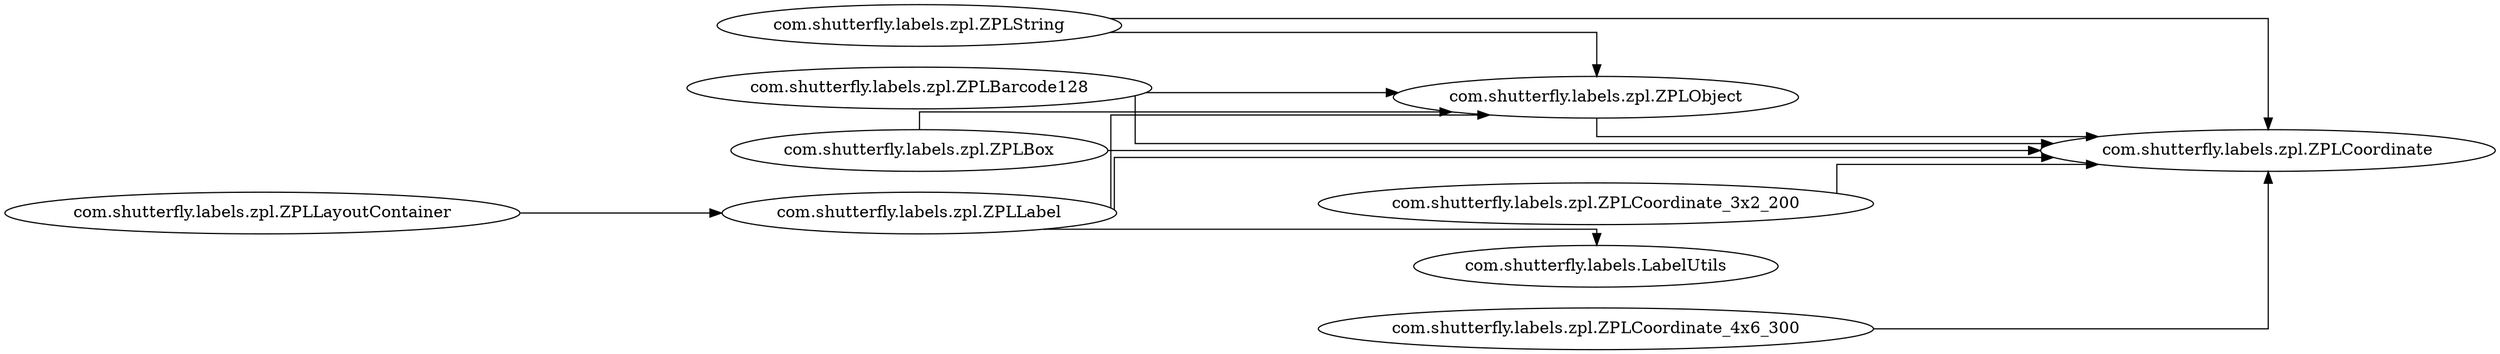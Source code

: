 digraph dependencyGraph {
 concentrate=true;
 rankdir="LR"; 
ranksep="2.0";
"com.shutterfly.labels.zpl.ZPLBarcode128"; 
"com.shutterfly.labels.zpl.ZPLBarcode128"->"com.shutterfly.labels.zpl.ZPLObject";
"com.shutterfly.labels.zpl.ZPLBarcode128"->"com.shutterfly.labels.zpl.ZPLCoordinate";
"com.shutterfly.labels.zpl.ZPLBox"; 
"com.shutterfly.labels.zpl.ZPLBox"->"com.shutterfly.labels.zpl.ZPLObject";
"com.shutterfly.labels.zpl.ZPLBox"->"com.shutterfly.labels.zpl.ZPLCoordinate";
"com.shutterfly.labels.zpl.ZPLCoordinate"; 
"com.shutterfly.labels.zpl.ZPLCoordinate_3x2_200"; 
"com.shutterfly.labels.zpl.ZPLCoordinate_3x2_200"->"com.shutterfly.labels.zpl.ZPLCoordinate";
"com.shutterfly.labels.zpl.ZPLCoordinate_4x6_300"; 
"com.shutterfly.labels.zpl.ZPLCoordinate_4x6_300"->"com.shutterfly.labels.zpl.ZPLCoordinate";
"com.shutterfly.labels.zpl.ZPLLabel"; 
"com.shutterfly.labels.zpl.ZPLLabel"->"com.shutterfly.labels.zpl.ZPLObject";
"com.shutterfly.labels.zpl.ZPLLabel"->"com.shutterfly.labels.zpl.ZPLCoordinate";
"com.shutterfly.labels.zpl.ZPLLabel"->"com.shutterfly.labels.LabelUtils";
"com.shutterfly.labels.zpl.ZPLLayoutContainer"; 
"com.shutterfly.labels.zpl.ZPLLayoutContainer"->"com.shutterfly.labels.zpl.ZPLLabel";
"com.shutterfly.labels.zpl.ZPLObject"; 
"com.shutterfly.labels.zpl.ZPLObject"->"com.shutterfly.labels.zpl.ZPLCoordinate";
"com.shutterfly.labels.zpl.ZPLString"; 
"com.shutterfly.labels.zpl.ZPLString"->"com.shutterfly.labels.zpl.ZPLObject";
"com.shutterfly.labels.zpl.ZPLString"->"com.shutterfly.labels.zpl.ZPLCoordinate";
splines="ortho";
}